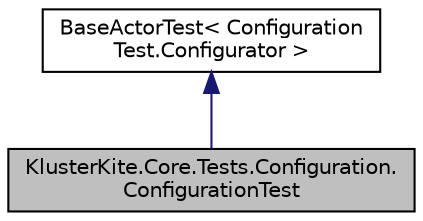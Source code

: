 digraph "KlusterKite.Core.Tests.Configuration.ConfigurationTest"
{
  edge [fontname="Helvetica",fontsize="10",labelfontname="Helvetica",labelfontsize="10"];
  node [fontname="Helvetica",fontsize="10",shape=record];
  Node0 [label="KlusterKite.Core.Tests.Configuration.\lConfigurationTest",height=0.2,width=0.4,color="black", fillcolor="grey75", style="filled", fontcolor="black"];
  Node1 -> Node0 [dir="back",color="midnightblue",fontsize="10",style="solid",fontname="Helvetica"];
  Node1 [label="BaseActorTest\< Configuration\lTest.Configurator \>",height=0.2,width=0.4,color="black", fillcolor="white", style="filled",URL="$class_kluster_kite_1_1_core_1_1_test_kit_1_1_base_actor_test.html"];
}
